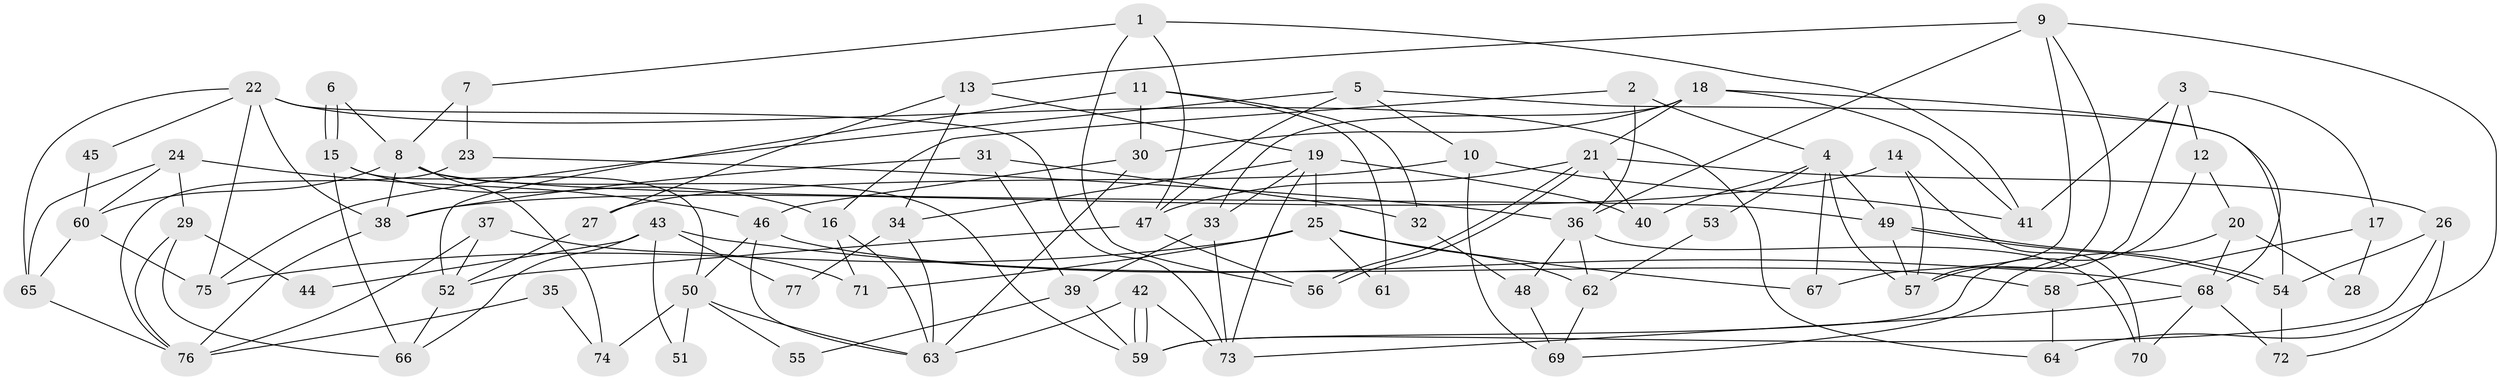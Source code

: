 // Generated by graph-tools (version 1.1) at 2025/02/03/09/25 03:02:15]
// undirected, 77 vertices, 154 edges
graph export_dot {
graph [start="1"]
  node [color=gray90,style=filled];
  1;
  2;
  3;
  4;
  5;
  6;
  7;
  8;
  9;
  10;
  11;
  12;
  13;
  14;
  15;
  16;
  17;
  18;
  19;
  20;
  21;
  22;
  23;
  24;
  25;
  26;
  27;
  28;
  29;
  30;
  31;
  32;
  33;
  34;
  35;
  36;
  37;
  38;
  39;
  40;
  41;
  42;
  43;
  44;
  45;
  46;
  47;
  48;
  49;
  50;
  51;
  52;
  53;
  54;
  55;
  56;
  57;
  58;
  59;
  60;
  61;
  62;
  63;
  64;
  65;
  66;
  67;
  68;
  69;
  70;
  71;
  72;
  73;
  74;
  75;
  76;
  77;
  1 -- 56;
  1 -- 47;
  1 -- 7;
  1 -- 41;
  2 -- 4;
  2 -- 16;
  2 -- 36;
  3 -- 12;
  3 -- 57;
  3 -- 17;
  3 -- 41;
  4 -- 57;
  4 -- 67;
  4 -- 40;
  4 -- 49;
  4 -- 53;
  5 -- 54;
  5 -- 10;
  5 -- 47;
  5 -- 75;
  6 -- 8;
  6 -- 15;
  6 -- 15;
  7 -- 8;
  7 -- 23;
  8 -- 49;
  8 -- 60;
  8 -- 38;
  8 -- 59;
  8 -- 74;
  9 -- 36;
  9 -- 13;
  9 -- 57;
  9 -- 64;
  9 -- 67;
  10 -- 41;
  10 -- 69;
  10 -- 27;
  11 -- 30;
  11 -- 52;
  11 -- 32;
  11 -- 61;
  12 -- 20;
  12 -- 59;
  13 -- 19;
  13 -- 34;
  13 -- 27;
  14 -- 57;
  14 -- 70;
  14 -- 38;
  15 -- 50;
  15 -- 16;
  15 -- 66;
  16 -- 71;
  16 -- 63;
  17 -- 58;
  17 -- 28;
  18 -- 41;
  18 -- 21;
  18 -- 30;
  18 -- 33;
  18 -- 68;
  19 -- 40;
  19 -- 73;
  19 -- 25;
  19 -- 33;
  19 -- 34;
  20 -- 68;
  20 -- 69;
  20 -- 28;
  21 -- 56;
  21 -- 56;
  21 -- 26;
  21 -- 40;
  21 -- 47;
  22 -- 38;
  22 -- 73;
  22 -- 45;
  22 -- 64;
  22 -- 65;
  22 -- 75;
  23 -- 76;
  23 -- 36;
  24 -- 65;
  24 -- 60;
  24 -- 29;
  24 -- 46;
  25 -- 75;
  25 -- 61;
  25 -- 62;
  25 -- 67;
  25 -- 71;
  26 -- 59;
  26 -- 54;
  26 -- 72;
  27 -- 52;
  29 -- 66;
  29 -- 44;
  29 -- 76;
  30 -- 63;
  30 -- 46;
  31 -- 39;
  31 -- 38;
  31 -- 32;
  32 -- 48;
  33 -- 39;
  33 -- 73;
  34 -- 63;
  34 -- 77;
  35 -- 74;
  35 -- 76;
  36 -- 48;
  36 -- 62;
  36 -- 70;
  37 -- 52;
  37 -- 76;
  37 -- 71;
  38 -- 76;
  39 -- 59;
  39 -- 55;
  42 -- 63;
  42 -- 59;
  42 -- 59;
  42 -- 73;
  43 -- 66;
  43 -- 68;
  43 -- 44;
  43 -- 51;
  43 -- 77;
  45 -- 60;
  46 -- 50;
  46 -- 58;
  46 -- 63;
  47 -- 52;
  47 -- 56;
  48 -- 69;
  49 -- 54;
  49 -- 54;
  49 -- 57;
  50 -- 63;
  50 -- 51;
  50 -- 55;
  50 -- 74;
  52 -- 66;
  53 -- 62;
  54 -- 72;
  58 -- 64;
  60 -- 75;
  60 -- 65;
  62 -- 69;
  65 -- 76;
  68 -- 73;
  68 -- 70;
  68 -- 72;
}
